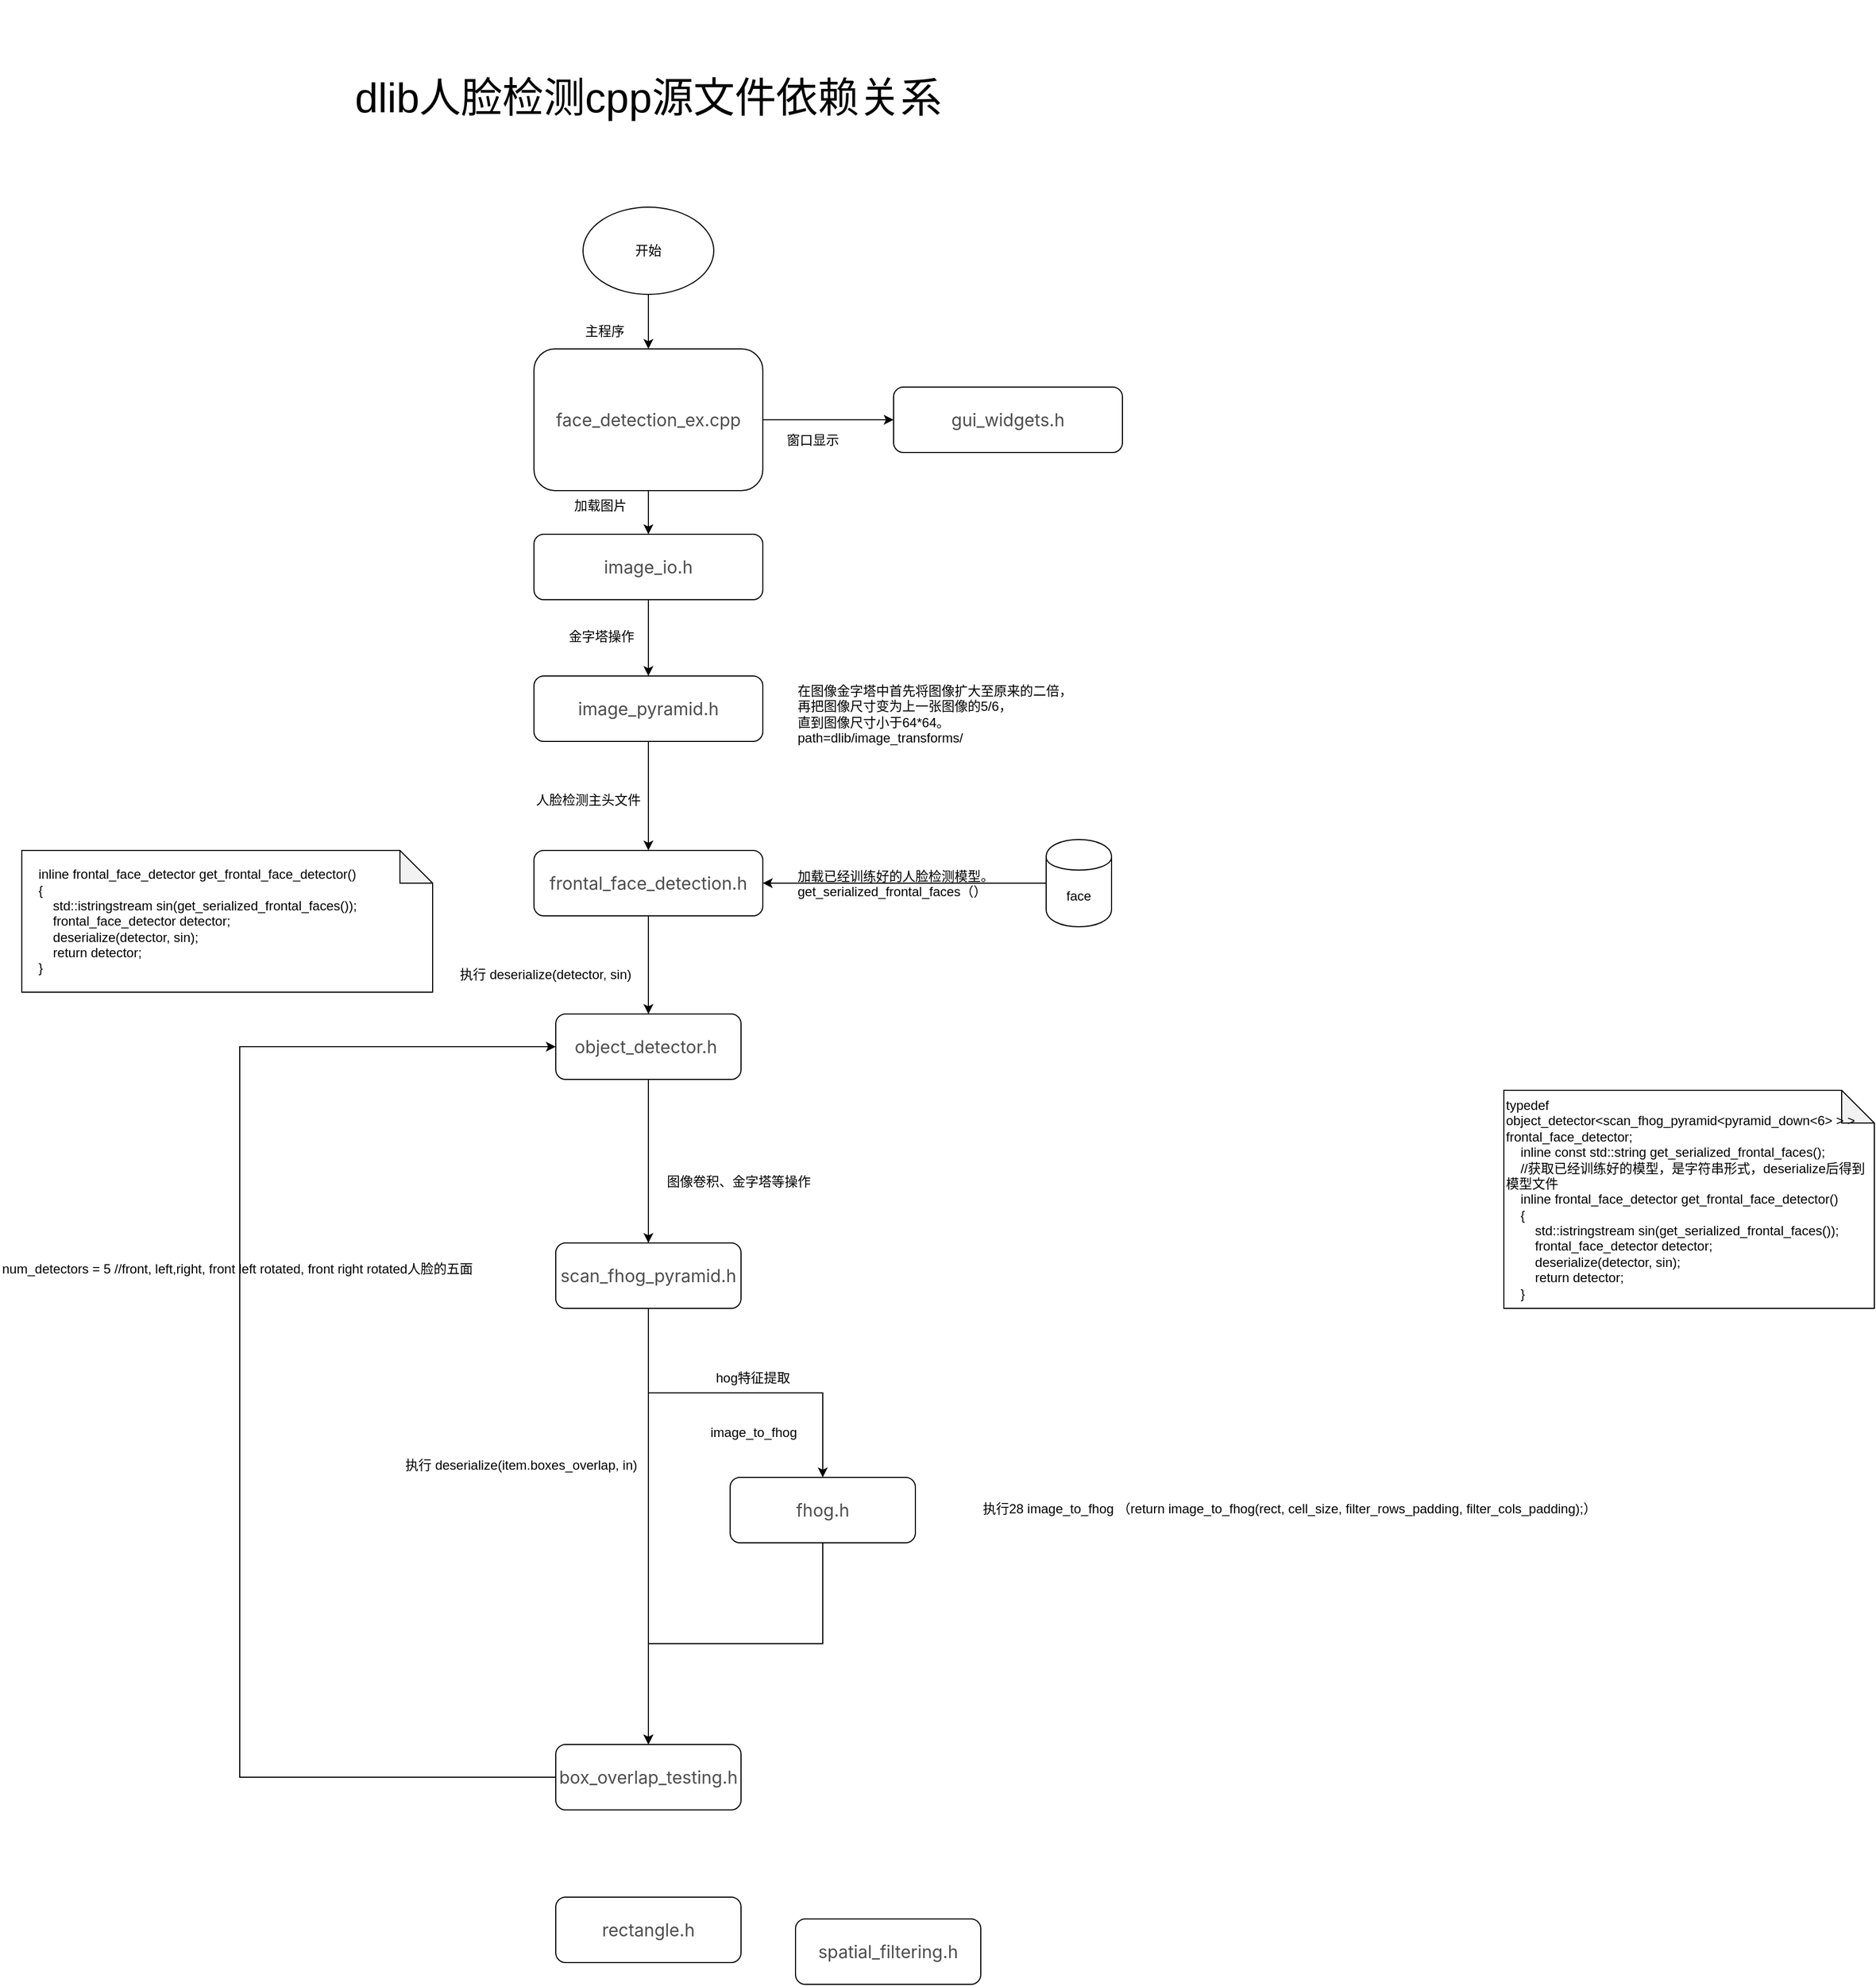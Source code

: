 <mxfile version="12.6.7" type="github">
  <diagram id="r2y3g6UmusmkUFQiE-Hi" name="Page-1">
    <mxGraphModel dx="1319" dy="1885" grid="1" gridSize="10" guides="1" tooltips="1" connect="1" arrows="1" fold="1" page="1" pageScale="1" pageWidth="827" pageHeight="1169" math="0" shadow="0">
      <root>
        <mxCell id="0"/>
        <mxCell id="1" parent="0"/>
        <mxCell id="xuoZILpICzDxaYB5TS7d-3" style="edgeStyle=orthogonalEdgeStyle;rounded=0;orthogonalLoop=1;jettySize=auto;html=1;strokeWidth=1;" edge="1" parent="1" source="xuoZILpICzDxaYB5TS7d-4" target="xuoZILpICzDxaYB5TS7d-7">
          <mxGeometry relative="1" as="geometry"/>
        </mxCell>
        <mxCell id="xuoZILpICzDxaYB5TS7d-4" value="&lt;span style=&quot;color: rgb(77 , 77 , 77) ; font-family: &amp;#34;microsoft yahei&amp;#34; , &amp;#34;sf pro display&amp;#34; , &amp;#34;roboto&amp;#34; , &amp;#34;noto&amp;#34; , &amp;#34;arial&amp;#34; , &amp;#34;pingfang sc&amp;#34; , sans-serif ; font-size: 16px ; background-color: rgb(255 , 255 , 255)&quot;&gt;frontal_face_detection.h&lt;/span&gt;" style="rounded=1;whiteSpace=wrap;html=1;strokeWidth=1;" vertex="1" parent="1">
          <mxGeometry x="510" y="130" width="210" height="60" as="geometry"/>
        </mxCell>
        <mxCell id="xuoZILpICzDxaYB5TS7d-5" value="&lt;div&gt;&lt;br&gt;&lt;/div&gt;&lt;div&gt;&lt;span&gt;&amp;nbsp; &amp;nbsp; inline frontal_face_detector get_frontal_face_detector()&lt;/span&gt;&lt;br&gt;&lt;/div&gt;&lt;div&gt;&amp;nbsp; &amp;nbsp; {&lt;/div&gt;&lt;div&gt;&amp;nbsp; &amp;nbsp; &amp;nbsp; &amp;nbsp; std::istringstream sin(get_serialized_frontal_faces());&lt;/div&gt;&lt;div&gt;&amp;nbsp; &amp;nbsp; &amp;nbsp; &amp;nbsp; frontal_face_detector detector;&lt;/div&gt;&lt;div&gt;&amp;nbsp; &amp;nbsp; &amp;nbsp; &amp;nbsp; deserialize(detector, sin);&amp;nbsp;&lt;/div&gt;&lt;div&gt;&amp;nbsp; &amp;nbsp; &amp;nbsp; &amp;nbsp; return detector;&lt;/div&gt;&lt;div&gt;&amp;nbsp; &amp;nbsp; }&lt;/div&gt;&lt;div&gt;&lt;br&gt;&lt;/div&gt;" style="shape=note;whiteSpace=wrap;html=1;backgroundOutline=1;darkOpacity=0.05;align=left;strokeWidth=1;" vertex="1" parent="1">
          <mxGeometry x="40" y="130" width="377" height="130" as="geometry"/>
        </mxCell>
        <mxCell id="xuoZILpICzDxaYB5TS7d-6" style="edgeStyle=orthogonalEdgeStyle;rounded=0;orthogonalLoop=1;jettySize=auto;html=1;exitX=0.5;exitY=1;exitDx=0;exitDy=0;strokeWidth=1;" edge="1" parent="1" source="xuoZILpICzDxaYB5TS7d-7" target="xuoZILpICzDxaYB5TS7d-10">
          <mxGeometry relative="1" as="geometry"/>
        </mxCell>
        <mxCell id="xuoZILpICzDxaYB5TS7d-7" value="&lt;pre&gt;&lt;span style=&quot;color: rgb(77 , 77 , 77) ; font-family: &amp;#34;microsoft yahei&amp;#34; , &amp;#34;sf pro display&amp;#34; , &amp;#34;roboto&amp;#34; , &amp;#34;noto&amp;#34; , &amp;#34;arial&amp;#34; , &amp;#34;pingfang sc&amp;#34; , sans-serif ; font-size: 16px ; background-color: rgb(255 , 255 , 255)&quot;&gt;object_detector.h&amp;nbsp;&lt;/span&gt;&lt;/pre&gt;" style="rounded=1;whiteSpace=wrap;html=1;strokeWidth=1;" vertex="1" parent="1">
          <mxGeometry x="530" y="280" width="170" height="60" as="geometry"/>
        </mxCell>
        <mxCell id="xuoZILpICzDxaYB5TS7d-9" style="edgeStyle=orthogonalEdgeStyle;rounded=0;orthogonalLoop=1;jettySize=auto;html=1;exitX=0.5;exitY=1;exitDx=0;exitDy=0;strokeWidth=1;" edge="1" parent="1" source="xuoZILpICzDxaYB5TS7d-10" target="xuoZILpICzDxaYB5TS7d-14">
          <mxGeometry relative="1" as="geometry"/>
        </mxCell>
        <mxCell id="xuoZILpICzDxaYB5TS7d-55" style="edgeStyle=orthogonalEdgeStyle;rounded=0;orthogonalLoop=1;jettySize=auto;html=1;exitX=0.5;exitY=1;exitDx=0;exitDy=0;" edge="1" parent="1" source="xuoZILpICzDxaYB5TS7d-10" target="xuoZILpICzDxaYB5TS7d-12">
          <mxGeometry relative="1" as="geometry"/>
        </mxCell>
        <mxCell id="xuoZILpICzDxaYB5TS7d-10" value="&lt;pre&gt;&lt;span style=&quot;color: rgb(77 , 77 , 77) ; font-family: &amp;#34;microsoft yahei&amp;#34; , &amp;#34;sf pro display&amp;#34; , &amp;#34;roboto&amp;#34; , &amp;#34;noto&amp;#34; , &amp;#34;arial&amp;#34; , &amp;#34;pingfang sc&amp;#34; , sans-serif ; font-size: 16px ; white-space: normal ; background-color: rgb(255 , 255 , 255)&quot;&gt;scan_fhog_pyramid.h&lt;/span&gt;&lt;br&gt;&lt;/pre&gt;" style="rounded=1;whiteSpace=wrap;html=1;strokeWidth=1;" vertex="1" parent="1">
          <mxGeometry x="530" y="490" width="170" height="60" as="geometry"/>
        </mxCell>
        <mxCell id="xuoZILpICzDxaYB5TS7d-22" style="edgeStyle=orthogonalEdgeStyle;rounded=0;orthogonalLoop=1;jettySize=auto;html=1;" edge="1" parent="1" source="xuoZILpICzDxaYB5TS7d-12">
          <mxGeometry relative="1" as="geometry">
            <mxPoint x="530" y="310" as="targetPoint"/>
            <Array as="points">
              <mxPoint x="240" y="980"/>
              <mxPoint x="240" y="310"/>
            </Array>
          </mxGeometry>
        </mxCell>
        <mxCell id="xuoZILpICzDxaYB5TS7d-12" value="&lt;pre&gt;&lt;span style=&quot;color: rgb(77 , 77 , 77) ; font-family: &amp;#34;microsoft yahei&amp;#34; , &amp;#34;sf pro display&amp;#34; , &amp;#34;roboto&amp;#34; , &amp;#34;noto&amp;#34; , &amp;#34;arial&amp;#34; , &amp;#34;pingfang sc&amp;#34; , sans-serif ; font-size: 16px ; white-space: normal ; background-color: rgb(255 , 255 , 255)&quot;&gt;box_overlap_testing.h&lt;/span&gt;&lt;br&gt;&lt;/pre&gt;" style="rounded=1;whiteSpace=wrap;html=1;strokeWidth=1;" vertex="1" parent="1">
          <mxGeometry x="530" y="950" width="170" height="60" as="geometry"/>
        </mxCell>
        <mxCell id="xuoZILpICzDxaYB5TS7d-13" value="&lt;div&gt;&lt;br&gt;&lt;/div&gt;&lt;div&gt;typedef object_detector&amp;lt;scan_fhog_pyramid&amp;lt;pyramid_down&amp;lt;6&amp;gt; &amp;gt; &amp;gt; frontal_face_detector;&lt;/div&gt;&lt;div&gt;&amp;nbsp; &amp;nbsp; inline const std::string get_serialized_frontal_faces();&lt;/div&gt;&lt;div&gt;&amp;nbsp; &amp;nbsp; //获取已经训练好的模型，是字符串形式，deserialize后得到模型文件&lt;/div&gt;&lt;div&gt;&amp;nbsp; &amp;nbsp; inline frontal_face_detector get_frontal_face_detector()&lt;/div&gt;&lt;div&gt;&amp;nbsp; &amp;nbsp; {&lt;/div&gt;&lt;div&gt;&amp;nbsp; &amp;nbsp; &amp;nbsp; &amp;nbsp; std::istringstream sin(get_serialized_frontal_faces());&lt;/div&gt;&lt;div&gt;&amp;nbsp; &amp;nbsp; &amp;nbsp; &amp;nbsp; frontal_face_detector detector;&lt;/div&gt;&lt;div&gt;&amp;nbsp; &amp;nbsp; &amp;nbsp; &amp;nbsp; deserialize(detector, sin);&amp;nbsp;&lt;/div&gt;&lt;div&gt;&amp;nbsp; &amp;nbsp; &amp;nbsp; &amp;nbsp; return detector;&lt;/div&gt;&lt;div&gt;&amp;nbsp; &amp;nbsp; }&lt;/div&gt;&lt;div&gt;&lt;br&gt;&lt;/div&gt;" style="shape=note;whiteSpace=wrap;html=1;backgroundOutline=1;darkOpacity=0.05;align=left;strokeWidth=1;" vertex="1" parent="1">
          <mxGeometry x="1400" y="350" width="340" height="200" as="geometry"/>
        </mxCell>
        <mxCell id="xuoZILpICzDxaYB5TS7d-54" style="edgeStyle=orthogonalEdgeStyle;rounded=0;orthogonalLoop=1;jettySize=auto;html=1;" edge="1" parent="1" source="xuoZILpICzDxaYB5TS7d-14" target="xuoZILpICzDxaYB5TS7d-12">
          <mxGeometry relative="1" as="geometry"/>
        </mxCell>
        <mxCell id="xuoZILpICzDxaYB5TS7d-14" value="&lt;pre&gt;&lt;font color=&quot;#4d4d4d&quot; face=&quot;microsoft yahei, sf pro display, roboto, noto, arial, pingfang sc, sans-serif&quot;&gt;&lt;span style=&quot;font-size: 16px ; white-space: normal&quot;&gt;fhog.h&lt;/span&gt;&lt;/font&gt;&lt;br&gt;&lt;/pre&gt;" style="rounded=1;whiteSpace=wrap;html=1;strokeWidth=1;" vertex="1" parent="1">
          <mxGeometry x="690" y="705" width="170" height="60" as="geometry"/>
        </mxCell>
        <mxCell id="xuoZILpICzDxaYB5TS7d-17" value="执行 deserialize(detector, sin)" style="text;html=1;" vertex="1" parent="1">
          <mxGeometry x="440" y="230" width="180" height="30" as="geometry"/>
        </mxCell>
        <mxCell id="xuoZILpICzDxaYB5TS7d-29" style="edgeStyle=orthogonalEdgeStyle;rounded=0;orthogonalLoop=1;jettySize=auto;html=1;exitX=0.5;exitY=1;exitDx=0;exitDy=0;" edge="1" parent="1" source="xuoZILpICzDxaYB5TS7d-19" target="xuoZILpICzDxaYB5TS7d-25">
          <mxGeometry relative="1" as="geometry"/>
        </mxCell>
        <mxCell id="xuoZILpICzDxaYB5TS7d-19" value="开始" style="ellipse;whiteSpace=wrap;html=1;" vertex="1" parent="1">
          <mxGeometry x="555" y="-460" width="120" height="80" as="geometry"/>
        </mxCell>
        <mxCell id="xuoZILpICzDxaYB5TS7d-20" value="执行 deserialize(item.boxes_overlap, in)" style="text;html=1;" vertex="1" parent="1">
          <mxGeometry x="390" y="680" width="240" height="30" as="geometry"/>
        </mxCell>
        <mxCell id="xuoZILpICzDxaYB5TS7d-21" value="num_detectors = 5 //front, left,right, front left rotated, front right rotated人脸的五面" style="text;html=1;" vertex="1" parent="1">
          <mxGeometry x="20" y="500" width="190" height="140" as="geometry"/>
        </mxCell>
        <mxCell id="xuoZILpICzDxaYB5TS7d-38" style="edgeStyle=orthogonalEdgeStyle;rounded=0;orthogonalLoop=1;jettySize=auto;html=1;exitX=1;exitY=0.5;exitDx=0;exitDy=0;entryX=0;entryY=0.5;entryDx=0;entryDy=0;" edge="1" parent="1" source="xuoZILpICzDxaYB5TS7d-25" target="xuoZILpICzDxaYB5TS7d-37">
          <mxGeometry relative="1" as="geometry"/>
        </mxCell>
        <mxCell id="xuoZILpICzDxaYB5TS7d-52" style="edgeStyle=orthogonalEdgeStyle;rounded=0;orthogonalLoop=1;jettySize=auto;html=1;exitX=0.5;exitY=1;exitDx=0;exitDy=0;entryX=0.5;entryY=0;entryDx=0;entryDy=0;" edge="1" parent="1" source="xuoZILpICzDxaYB5TS7d-40" target="xuoZILpICzDxaYB5TS7d-50">
          <mxGeometry relative="1" as="geometry"/>
        </mxCell>
        <mxCell id="xuoZILpICzDxaYB5TS7d-25" value="&lt;font color=&quot;#4d4d4d&quot; face=&quot;microsoft yahei, sf pro display, roboto, noto, arial, pingfang sc, sans-serif&quot;&gt;&lt;span style=&quot;font-size: 16px&quot;&gt;face_detection_ex.cpp&lt;/span&gt;&lt;/font&gt;" style="rounded=1;whiteSpace=wrap;html=1;strokeWidth=1;" vertex="1" parent="1">
          <mxGeometry x="510" y="-330" width="210" height="130" as="geometry"/>
        </mxCell>
        <mxCell id="xuoZILpICzDxaYB5TS7d-27" value="加载图片" style="text;html=1;" vertex="1" parent="1">
          <mxGeometry x="545" y="-200" width="85" height="20" as="geometry"/>
        </mxCell>
        <mxCell id="xuoZILpICzDxaYB5TS7d-33" value="&lt;font style=&quot;font-size: 38px&quot;&gt;dlib人脸检测cpp源文件依赖关系&lt;/font&gt;" style="text;html=1;strokeColor=none;fillColor=none;align=center;verticalAlign=middle;whiteSpace=wrap;rounded=0;" vertex="1" parent="1">
          <mxGeometry x="340" y="-650" width="550" height="180" as="geometry"/>
        </mxCell>
        <mxCell id="xuoZILpICzDxaYB5TS7d-35" value="窗口显示" style="text;html=1;" vertex="1" parent="1">
          <mxGeometry x="740" y="-260" width="70" height="30" as="geometry"/>
        </mxCell>
        <mxCell id="xuoZILpICzDxaYB5TS7d-39" style="edgeStyle=orthogonalEdgeStyle;rounded=0;orthogonalLoop=1;jettySize=auto;html=1;exitX=0.5;exitY=1;exitDx=0;exitDy=0;entryX=0.5;entryY=0;entryDx=0;entryDy=0;" edge="1" parent="1" source="xuoZILpICzDxaYB5TS7d-25" target="xuoZILpICzDxaYB5TS7d-40">
          <mxGeometry relative="1" as="geometry">
            <mxPoint x="615" y="70" as="sourcePoint"/>
          </mxGeometry>
        </mxCell>
        <mxCell id="xuoZILpICzDxaYB5TS7d-37" value="&lt;font color=&quot;#4d4d4d&quot; face=&quot;microsoft yahei, sf pro display, roboto, noto, arial, pingfang sc, sans-serif&quot;&gt;&lt;span style=&quot;font-size: 16px&quot;&gt;gui_widgets.h&lt;/span&gt;&lt;/font&gt;" style="rounded=1;whiteSpace=wrap;html=1;strokeWidth=1;" vertex="1" parent="1">
          <mxGeometry x="840" y="-295" width="210" height="60" as="geometry"/>
        </mxCell>
        <mxCell id="xuoZILpICzDxaYB5TS7d-40" value="&lt;font color=&quot;#4d4d4d&quot; face=&quot;microsoft yahei, sf pro display, roboto, noto, arial, pingfang sc, sans-serif&quot;&gt;&lt;span style=&quot;font-size: 16px&quot;&gt;image_io.h&lt;/span&gt;&lt;/font&gt;" style="rounded=1;whiteSpace=wrap;html=1;strokeWidth=1;" vertex="1" parent="1">
          <mxGeometry x="510" y="-160" width="210" height="60" as="geometry"/>
        </mxCell>
        <mxCell id="xuoZILpICzDxaYB5TS7d-43" value="主程序" style="text;html=1;" vertex="1" parent="1">
          <mxGeometry x="555" y="-360" width="85" height="20" as="geometry"/>
        </mxCell>
        <mxCell id="xuoZILpICzDxaYB5TS7d-44" value="人脸检测主头文件" style="text;html=1;" vertex="1" parent="1">
          <mxGeometry x="510" y="70" width="85" height="20" as="geometry"/>
        </mxCell>
        <mxCell id="xuoZILpICzDxaYB5TS7d-45" value="hog特征提取" style="text;html=1;" vertex="1" parent="1">
          <mxGeometry x="675" y="600" width="90" height="30" as="geometry"/>
        </mxCell>
        <mxCell id="xuoZILpICzDxaYB5TS7d-47" value="在图像金字塔中首先将图像扩大至原来的二倍，&lt;br&gt;再把图像尺寸变为上一张图像的5/6，&lt;br&gt;直到图像尺寸小于64*64。&lt;br&gt;path=dlib/image_transforms/" style="text;html=1;" vertex="1" parent="1">
          <mxGeometry x="750" y="-30" width="260" height="80" as="geometry"/>
        </mxCell>
        <mxCell id="xuoZILpICzDxaYB5TS7d-56" style="edgeStyle=orthogonalEdgeStyle;rounded=0;orthogonalLoop=1;jettySize=auto;html=1;entryX=0.5;entryY=0;entryDx=0;entryDy=0;" edge="1" parent="1" source="xuoZILpICzDxaYB5TS7d-50" target="xuoZILpICzDxaYB5TS7d-4">
          <mxGeometry relative="1" as="geometry"/>
        </mxCell>
        <mxCell id="xuoZILpICzDxaYB5TS7d-50" value="&lt;font color=&quot;#4d4d4d&quot; face=&quot;microsoft yahei, sf pro display, roboto, noto, arial, pingfang sc, sans-serif&quot;&gt;&lt;span style=&quot;font-size: 16px&quot;&gt;image_pyramid.h&lt;/span&gt;&lt;/font&gt;" style="rounded=1;whiteSpace=wrap;html=1;strokeWidth=1;" vertex="1" parent="1">
          <mxGeometry x="510" y="-30" width="210" height="60" as="geometry"/>
        </mxCell>
        <mxCell id="xuoZILpICzDxaYB5TS7d-53" value="执行28 image_to_fhog （return image_to_fhog(rect, cell_size, filter_rows_padding, filter_cols_padding);）" style="text;html=1;" vertex="1" parent="1">
          <mxGeometry x="920" y="720" width="590" height="30" as="geometry"/>
        </mxCell>
        <mxCell id="xuoZILpICzDxaYB5TS7d-59" value="image_to_fhog" style="text;html=1;" vertex="1" parent="1">
          <mxGeometry x="670" y="650" width="100" height="30" as="geometry"/>
        </mxCell>
        <mxCell id="xuoZILpICzDxaYB5TS7d-60" value="&lt;pre&gt;&lt;font color=&quot;#4d4d4d&quot; face=&quot;microsoft yahei, sf pro display, roboto, noto, arial, pingfang sc, sans-serif&quot;&gt;&lt;span style=&quot;font-size: 16px ; white-space: normal&quot;&gt;rectangle.h&lt;/span&gt;&lt;/font&gt;&lt;br&gt;&lt;/pre&gt;" style="rounded=1;whiteSpace=wrap;html=1;strokeWidth=1;" vertex="1" parent="1">
          <mxGeometry x="530" y="1090" width="170" height="60" as="geometry"/>
        </mxCell>
        <mxCell id="xuoZILpICzDxaYB5TS7d-62" value="&lt;pre&gt;&lt;font color=&quot;#4d4d4d&quot; face=&quot;microsoft yahei, sf pro display, roboto, noto, arial, pingfang sc, sans-serif&quot;&gt;&lt;span style=&quot;font-size: 16px ; white-space: normal&quot;&gt;spatial_filtering.h&lt;/span&gt;&lt;/font&gt;&lt;/pre&gt;" style="rounded=1;whiteSpace=wrap;html=1;strokeWidth=1;" vertex="1" parent="1">
          <mxGeometry x="750" y="1110" width="170" height="60" as="geometry"/>
        </mxCell>
        <mxCell id="xuoZILpICzDxaYB5TS7d-63" value="金字塔操作" style="text;html=1;" vertex="1" parent="1">
          <mxGeometry x="540" y="-80" width="90" height="30" as="geometry"/>
        </mxCell>
        <mxCell id="xuoZILpICzDxaYB5TS7d-65" value="加载已经训练好的人脸检测模型。&lt;br&gt;get_serialized_frontal_faces（）" style="text;html=1;" vertex="1" parent="1">
          <mxGeometry x="750" y="140" width="260" height="50" as="geometry"/>
        </mxCell>
        <mxCell id="xuoZILpICzDxaYB5TS7d-66" value="图像卷积、金字塔等操作" style="text;html=1;" vertex="1" parent="1">
          <mxGeometry x="630" y="420" width="170" height="30" as="geometry"/>
        </mxCell>
        <mxCell id="xuoZILpICzDxaYB5TS7d-68" style="edgeStyle=orthogonalEdgeStyle;rounded=0;orthogonalLoop=1;jettySize=auto;html=1;entryX=1;entryY=0.5;entryDx=0;entryDy=0;" edge="1" parent="1" source="xuoZILpICzDxaYB5TS7d-67" target="xuoZILpICzDxaYB5TS7d-4">
          <mxGeometry relative="1" as="geometry"/>
        </mxCell>
        <mxCell id="xuoZILpICzDxaYB5TS7d-67" value="face" style="shape=cylinder;whiteSpace=wrap;html=1;boundedLbl=1;backgroundOutline=1;" vertex="1" parent="1">
          <mxGeometry x="980" y="120" width="60" height="80" as="geometry"/>
        </mxCell>
      </root>
    </mxGraphModel>
  </diagram>
</mxfile>
